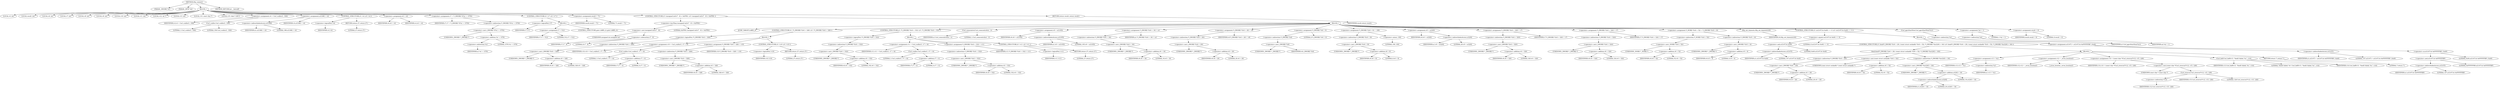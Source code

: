 digraph tftp_connect {  
"1000113" [label = "(METHOD,tftp_connect)" ]
"1000114" [label = "(PARAM,_DWORD *a1)" ]
"1000115" [label = "(PARAM,_BYTE *a2)" ]
"1000116" [label = "(BLOCK,,)" ]
"1000117" [label = "(LOCAL,v4: int)" ]
"1000118" [label = "(LOCAL,result: int)" ]
"1000119" [label = "(LOCAL,v6: int)" ]
"1000120" [label = "(LOCAL,v7: int)" ]
"1000121" [label = "(LOCAL,v8: int)" ]
"1000122" [label = "(LOCAL,v9: int)" ]
"1000123" [label = "(LOCAL,v10: int)" ]
"1000124" [label = "(LOCAL,v11: int)" ]
"1000125" [label = "(LOCAL,v12: int *)" ]
"1000126" [label = "(LOCAL,v13: int)" ]
"1000127" [label = "(LOCAL,v14: const char *)" ]
"1000128" [label = "(LOCAL,v15: char [ 128 ])" ]
"1000129" [label = "(<operator>.assignment,v4 = Curl_ccalloc(1, 336))" ]
"1000130" [label = "(IDENTIFIER,v4,v4 = Curl_ccalloc(1, 336))" ]
"1000131" [label = "(Curl_ccalloc,Curl_ccalloc(1, 336))" ]
"1000132" [label = "(LITERAL,1,Curl_ccalloc(1, 336))" ]
"1000133" [label = "(LITERAL,336,Curl_ccalloc(1, 336))" ]
"1000134" [label = "(<operator>.assignment,a1[188] = v4)" ]
"1000135" [label = "(<operator>.indirectIndexAccess,a1[188])" ]
"1000136" [label = "(IDENTIFIER,a1,a1[188] = v4)" ]
"1000137" [label = "(LITERAL,188,a1[188] = v4)" ]
"1000138" [label = "(IDENTIFIER,v4,a1[188] = v4)" ]
"1000139" [label = "(CONTROL_STRUCTURE,if ( !v4 ),if ( !v4 ))" ]
"1000140" [label = "(<operator>.logicalNot,!v4)" ]
"1000141" [label = "(IDENTIFIER,v4,!v4)" ]
"1000142" [label = "(RETURN,return 27;,return 27;)" ]
"1000143" [label = "(LITERAL,27,return 27;)" ]
"1000144" [label = "(<operator>.assignment,v6 = v4)" ]
"1000145" [label = "(IDENTIFIER,v6,v6 = v4)" ]
"1000146" [label = "(IDENTIFIER,v4,v6 = v4)" ]
"1000147" [label = "(<operator>.assignment,v7 = *(_DWORD *)(*a1 + 1576))" ]
"1000148" [label = "(IDENTIFIER,v7,v7 = *(_DWORD *)(*a1 + 1576))" ]
"1000149" [label = "(<operator>.indirection,*(_DWORD *)(*a1 + 1576))" ]
"1000150" [label = "(<operator>.cast,(_DWORD *)(*a1 + 1576))" ]
"1000151" [label = "(UNKNOWN,_DWORD *,_DWORD *)" ]
"1000152" [label = "(<operator>.addition,*a1 + 1576)" ]
"1000153" [label = "(<operator>.indirection,*a1)" ]
"1000154" [label = "(IDENTIFIER,a1,*a1 + 1576)" ]
"1000155" [label = "(LITERAL,1576,*a1 + 1576)" ]
"1000156" [label = "(CONTROL_STRUCTURE,if ( !v7 ),if ( !v7 ))" ]
"1000157" [label = "(<operator>.logicalNot,!v7)" ]
"1000158" [label = "(IDENTIFIER,v7,!v7)" ]
"1000159" [label = "(BLOCK,,)" ]
"1000160" [label = "(<operator>.assignment,v7 = 512)" ]
"1000161" [label = "(IDENTIFIER,v7,v7 = 512)" ]
"1000162" [label = "(LITERAL,512,v7 = 512)" ]
"1000163" [label = "(CONTROL_STRUCTURE,goto LABEL_6;,goto LABEL_6;)" ]
"1000164" [label = "(<operator>.assignment,result = 71)" ]
"1000165" [label = "(IDENTIFIER,result,result = 71)" ]
"1000166" [label = "(LITERAL,71,result = 71)" ]
"1000167" [label = "(CONTROL_STRUCTURE,if ( (unsigned int)(v7 - 8) < 0xFFB1 ),if ( (unsigned int)(v7 - 8) < 0xFFB1 ))" ]
"1000168" [label = "(<operator>.lessThan,(unsigned int)(v7 - 8) < 0xFFB1)" ]
"1000169" [label = "(<operator>.cast,(unsigned int)(v7 - 8))" ]
"1000170" [label = "(UNKNOWN,unsigned int,unsigned int)" ]
"1000171" [label = "(<operator>.subtraction,v7 - 8)" ]
"1000172" [label = "(IDENTIFIER,v7,v7 - 8)" ]
"1000173" [label = "(LITERAL,8,v7 - 8)" ]
"1000174" [label = "(LITERAL,0xFFB1,(unsigned int)(v7 - 8) < 0xFFB1)" ]
"1000175" [label = "(BLOCK,,)" ]
"1000176" [label = "(JUMP_TARGET,LABEL_6)" ]
"1000177" [label = "(CONTROL_STRUCTURE,if ( !*(_DWORD *)(v6 + 328) ),if ( !*(_DWORD *)(v6 + 328) ))" ]
"1000178" [label = "(<operator>.logicalNot,!*(_DWORD *)(v6 + 328))" ]
"1000179" [label = "(<operator>.indirection,*(_DWORD *)(v6 + 328))" ]
"1000180" [label = "(<operator>.cast,(_DWORD *)(v6 + 328))" ]
"1000181" [label = "(UNKNOWN,_DWORD *,_DWORD *)" ]
"1000182" [label = "(<operator>.addition,v6 + 328)" ]
"1000183" [label = "(IDENTIFIER,v6,v6 + 328)" ]
"1000184" [label = "(LITERAL,328,v6 + 328)" ]
"1000185" [label = "(BLOCK,,)" ]
"1000186" [label = "(<operator>.assignment,v10 = Curl_ccalloc(1, v7 + 4))" ]
"1000187" [label = "(IDENTIFIER,v10,v10 = Curl_ccalloc(1, v7 + 4))" ]
"1000188" [label = "(Curl_ccalloc,Curl_ccalloc(1, v7 + 4))" ]
"1000189" [label = "(LITERAL,1,Curl_ccalloc(1, v7 + 4))" ]
"1000190" [label = "(<operator>.addition,v7 + 4)" ]
"1000191" [label = "(IDENTIFIER,v7,v7 + 4)" ]
"1000192" [label = "(LITERAL,4,v7 + 4)" ]
"1000193" [label = "(<operator>.assignment,*(_DWORD *)(v6 + 328) = v10)" ]
"1000194" [label = "(<operator>.indirection,*(_DWORD *)(v6 + 328))" ]
"1000195" [label = "(<operator>.cast,(_DWORD *)(v6 + 328))" ]
"1000196" [label = "(UNKNOWN,_DWORD *,_DWORD *)" ]
"1000197" [label = "(<operator>.addition,v6 + 328)" ]
"1000198" [label = "(IDENTIFIER,v6,v6 + 328)" ]
"1000199" [label = "(LITERAL,328,v6 + 328)" ]
"1000200" [label = "(IDENTIFIER,v10,*(_DWORD *)(v6 + 328) = v10)" ]
"1000201" [label = "(CONTROL_STRUCTURE,if ( !v10 ),if ( !v10 ))" ]
"1000202" [label = "(<operator>.logicalNot,!v10)" ]
"1000203" [label = "(IDENTIFIER,v10,!v10)" ]
"1000204" [label = "(RETURN,return 27;,return 27;)" ]
"1000205" [label = "(LITERAL,27,return 27;)" ]
"1000206" [label = "(CONTROL_STRUCTURE,if ( !*(_DWORD *)(v6 + 332) ),if ( !*(_DWORD *)(v6 + 332) ))" ]
"1000207" [label = "(<operator>.logicalNot,!*(_DWORD *)(v6 + 332))" ]
"1000208" [label = "(<operator>.indirection,*(_DWORD *)(v6 + 332))" ]
"1000209" [label = "(<operator>.cast,(_DWORD *)(v6 + 332))" ]
"1000210" [label = "(UNKNOWN,_DWORD *,_DWORD *)" ]
"1000211" [label = "(<operator>.addition,v6 + 332)" ]
"1000212" [label = "(IDENTIFIER,v6,v6 + 332)" ]
"1000213" [label = "(LITERAL,332,v6 + 332)" ]
"1000214" [label = "(BLOCK,,)" ]
"1000215" [label = "(<operator>.assignment,v11 = Curl_ccalloc(1, v7 + 4))" ]
"1000216" [label = "(IDENTIFIER,v11,v11 = Curl_ccalloc(1, v7 + 4))" ]
"1000217" [label = "(Curl_ccalloc,Curl_ccalloc(1, v7 + 4))" ]
"1000218" [label = "(LITERAL,1,Curl_ccalloc(1, v7 + 4))" ]
"1000219" [label = "(<operator>.addition,v7 + 4)" ]
"1000220" [label = "(IDENTIFIER,v7,v7 + 4)" ]
"1000221" [label = "(LITERAL,4,v7 + 4)" ]
"1000222" [label = "(<operator>.assignment,*(_DWORD *)(v6 + 332) = v11)" ]
"1000223" [label = "(<operator>.indirection,*(_DWORD *)(v6 + 332))" ]
"1000224" [label = "(<operator>.cast,(_DWORD *)(v6 + 332))" ]
"1000225" [label = "(UNKNOWN,_DWORD *,_DWORD *)" ]
"1000226" [label = "(<operator>.addition,v6 + 332)" ]
"1000227" [label = "(IDENTIFIER,v6,v6 + 332)" ]
"1000228" [label = "(LITERAL,332,v6 + 332)" ]
"1000229" [label = "(IDENTIFIER,v11,*(_DWORD *)(v6 + 332) = v11)" ]
"1000230" [label = "(CONTROL_STRUCTURE,if ( !v11 ),if ( !v11 ))" ]
"1000231" [label = "(<operator>.logicalNot,!v11)" ]
"1000232" [label = "(IDENTIFIER,v11,!v11)" ]
"1000233" [label = "(RETURN,return 27;,return 27;)" ]
"1000234" [label = "(LITERAL,27,return 27;)" ]
"1000235" [label = "(Curl_conncontrol,Curl_conncontrol(a1, 1))" ]
"1000236" [label = "(IDENTIFIER,a1,Curl_conncontrol(a1, 1))" ]
"1000237" [label = "(LITERAL,1,Curl_conncontrol(a1, 1))" ]
"1000238" [label = "(<operator>.assignment,v8 = a1[105])" ]
"1000239" [label = "(IDENTIFIER,v8,v8 = a1[105])" ]
"1000240" [label = "(<operator>.indirectIndexAccess,a1[105])" ]
"1000241" [label = "(IDENTIFIER,a1,v8 = a1[105])" ]
"1000242" [label = "(LITERAL,105,v8 = a1[105])" ]
"1000243" [label = "(<operator>.assignment,*(_DWORD *)(v6 + 16) = a1)" ]
"1000244" [label = "(<operator>.indirection,*(_DWORD *)(v6 + 16))" ]
"1000245" [label = "(<operator>.cast,(_DWORD *)(v6 + 16))" ]
"1000246" [label = "(UNKNOWN,_DWORD *,_DWORD *)" ]
"1000247" [label = "(<operator>.addition,v6 + 16)" ]
"1000248" [label = "(IDENTIFIER,v6,v6 + 16)" ]
"1000249" [label = "(LITERAL,16,v6 + 16)" ]
"1000250" [label = "(IDENTIFIER,a1,*(_DWORD *)(v6 + 16) = a1)" ]
"1000251" [label = "(<operator>.assignment,*(_DWORD *)(v6 + 20) = v8)" ]
"1000252" [label = "(<operator>.indirection,*(_DWORD *)(v6 + 20))" ]
"1000253" [label = "(<operator>.cast,(_DWORD *)(v6 + 20))" ]
"1000254" [label = "(UNKNOWN,_DWORD *,_DWORD *)" ]
"1000255" [label = "(<operator>.addition,v6 + 20)" ]
"1000256" [label = "(IDENTIFIER,v6,v6 + 20)" ]
"1000257" [label = "(LITERAL,20,v6 + 20)" ]
"1000258" [label = "(IDENTIFIER,v8,*(_DWORD *)(v6 + 20) = v8)" ]
"1000259" [label = "(<operator>.assignment,*(_DWORD *)v6 = 0)" ]
"1000260" [label = "(<operator>.indirection,*(_DWORD *)v6)" ]
"1000261" [label = "(<operator>.cast,(_DWORD *)v6)" ]
"1000262" [label = "(UNKNOWN,_DWORD *,_DWORD *)" ]
"1000263" [label = "(IDENTIFIER,v6,(_DWORD *)v6)" ]
"1000264" [label = "(LITERAL,0,*(_DWORD *)v6 = 0)" ]
"1000265" [label = "(<operator>.assignment,*(_DWORD *)(v6 + 8) = -100)" ]
"1000266" [label = "(<operator>.indirection,*(_DWORD *)(v6 + 8))" ]
"1000267" [label = "(<operator>.cast,(_DWORD *)(v6 + 8))" ]
"1000268" [label = "(UNKNOWN,_DWORD *,_DWORD *)" ]
"1000269" [label = "(<operator>.addition,v6 + 8)" ]
"1000270" [label = "(IDENTIFIER,v6,v6 + 8)" ]
"1000271" [label = "(LITERAL,8,v6 + 8)" ]
"1000272" [label = "(<operator>.minus,-100)" ]
"1000273" [label = "(LITERAL,100,-100)" ]
"1000274" [label = "(<operator>.assignment,v9 = a1[20])" ]
"1000275" [label = "(IDENTIFIER,v9,v9 = a1[20])" ]
"1000276" [label = "(<operator>.indirectIndexAccess,a1[20])" ]
"1000277" [label = "(IDENTIFIER,a1,v9 = a1[20])" ]
"1000278" [label = "(LITERAL,20,v9 = a1[20])" ]
"1000279" [label = "(<operator>.assignment,*(_DWORD *)(v6 + 320) = v7)" ]
"1000280" [label = "(<operator>.indirection,*(_DWORD *)(v6 + 320))" ]
"1000281" [label = "(<operator>.cast,(_DWORD *)(v6 + 320))" ]
"1000282" [label = "(UNKNOWN,_DWORD *,_DWORD *)" ]
"1000283" [label = "(<operator>.addition,v6 + 320)" ]
"1000284" [label = "(IDENTIFIER,v6,v6 + 320)" ]
"1000285" [label = "(LITERAL,320,v6 + 320)" ]
"1000286" [label = "(IDENTIFIER,v7,*(_DWORD *)(v6 + 320) = v7)" ]
"1000287" [label = "(<operator>.assignment,*(_DWORD *)(v6 + 324) = v7)" ]
"1000288" [label = "(<operator>.indirection,*(_DWORD *)(v6 + 324))" ]
"1000289" [label = "(<operator>.cast,(_DWORD *)(v6 + 324))" ]
"1000290" [label = "(UNKNOWN,_DWORD *,_DWORD *)" ]
"1000291" [label = "(<operator>.addition,v6 + 324)" ]
"1000292" [label = "(IDENTIFIER,v6,v6 + 324)" ]
"1000293" [label = "(LITERAL,324,v6 + 324)" ]
"1000294" [label = "(IDENTIFIER,v7,*(_DWORD *)(v6 + 324) = v7)" ]
"1000295" [label = "(<operator>.assignment,*(_WORD *)(v6 + 52) = *(_DWORD *)(v9 + 4))" ]
"1000296" [label = "(<operator>.indirection,*(_WORD *)(v6 + 52))" ]
"1000297" [label = "(<operator>.cast,(_WORD *)(v6 + 52))" ]
"1000298" [label = "(UNKNOWN,_WORD *,_WORD *)" ]
"1000299" [label = "(<operator>.addition,v6 + 52)" ]
"1000300" [label = "(IDENTIFIER,v6,v6 + 52)" ]
"1000301" [label = "(LITERAL,52,v6 + 52)" ]
"1000302" [label = "(<operator>.indirection,*(_DWORD *)(v9 + 4))" ]
"1000303" [label = "(<operator>.cast,(_DWORD *)(v9 + 4))" ]
"1000304" [label = "(UNKNOWN,_DWORD *,_DWORD *)" ]
"1000305" [label = "(<operator>.addition,v9 + 4)" ]
"1000306" [label = "(IDENTIFIER,v9,v9 + 4)" ]
"1000307" [label = "(LITERAL,4,v9 + 4)" ]
"1000308" [label = "(tftp_set_timeouts,tftp_set_timeouts(v6))" ]
"1000309" [label = "(IDENTIFIER,v6,tftp_set_timeouts(v6))" ]
"1000310" [label = "(CONTROL_STRUCTURE,if ( (a1[147] & 0x40) == 0 ),if ( (a1[147] & 0x40) == 0 ))" ]
"1000311" [label = "(<operator>.equals,(a1[147] & 0x40) == 0)" ]
"1000312" [label = "(<operator>.and,a1[147] & 0x40)" ]
"1000313" [label = "(<operator>.indirectIndexAccess,a1[147])" ]
"1000314" [label = "(IDENTIFIER,a1,a1[147] & 0x40)" ]
"1000315" [label = "(LITERAL,147,a1[147] & 0x40)" ]
"1000316" [label = "(LITERAL,0x40,a1[147] & 0x40)" ]
"1000317" [label = "(LITERAL,0,(a1[147] & 0x40) == 0)" ]
"1000318" [label = "(BLOCK,,)" ]
"1000319" [label = "(CONTROL_STRUCTURE,if ( bind(*(_DWORD *)(v6 + 20), (const struct sockaddr *)(v6 + 52), *(_DWORD *)(a1[20] + 16)) ),if ( bind(*(_DWORD *)(v6 + 20), (const struct sockaddr *)(v6 + 52), *(_DWORD *)(a1[20] + 16)) ))" ]
"1000320" [label = "(bind,bind(*(_DWORD *)(v6 + 20), (const struct sockaddr *)(v6 + 52), *(_DWORD *)(a1[20] + 16)))" ]
"1000321" [label = "(<operator>.indirection,*(_DWORD *)(v6 + 20))" ]
"1000322" [label = "(<operator>.cast,(_DWORD *)(v6 + 20))" ]
"1000323" [label = "(UNKNOWN,_DWORD *,_DWORD *)" ]
"1000324" [label = "(<operator>.addition,v6 + 20)" ]
"1000325" [label = "(IDENTIFIER,v6,v6 + 20)" ]
"1000326" [label = "(LITERAL,20,v6 + 20)" ]
"1000327" [label = "(<operator>.cast,(const struct sockaddr *)(v6 + 52))" ]
"1000328" [label = "(UNKNOWN,const struct sockaddr *,const struct sockaddr *)" ]
"1000329" [label = "(<operator>.addition,v6 + 52)" ]
"1000330" [label = "(IDENTIFIER,v6,v6 + 52)" ]
"1000331" [label = "(LITERAL,52,v6 + 52)" ]
"1000332" [label = "(<operator>.indirection,*(_DWORD *)(a1[20] + 16))" ]
"1000333" [label = "(<operator>.cast,(_DWORD *)(a1[20] + 16))" ]
"1000334" [label = "(UNKNOWN,_DWORD *,_DWORD *)" ]
"1000335" [label = "(<operator>.addition,a1[20] + 16)" ]
"1000336" [label = "(<operator>.indirectIndexAccess,a1[20])" ]
"1000337" [label = "(IDENTIFIER,a1,a1[20] + 16)" ]
"1000338" [label = "(LITERAL,20,a1[20] + 16)" ]
"1000339" [label = "(LITERAL,16,a1[20] + 16)" ]
"1000340" [label = "(BLOCK,,)" ]
"1000341" [label = "(<operator>.assignment,v13 = *a1)" ]
"1000342" [label = "(IDENTIFIER,v13,v13 = *a1)" ]
"1000343" [label = "(<operator>.indirection,*a1)" ]
"1000344" [label = "(IDENTIFIER,a1,v13 = *a1)" ]
"1000345" [label = "(<operator>.assignment,v12 = _errno_location())" ]
"1000346" [label = "(IDENTIFIER,v12,v12 = _errno_location())" ]
"1000347" [label = "(_errno_location,_errno_location())" ]
"1000348" [label = "(<operator>.assignment,v14 = (const char *)Curl_strerror(*v12, v15, 128))" ]
"1000349" [label = "(IDENTIFIER,v14,v14 = (const char *)Curl_strerror(*v12, v15, 128))" ]
"1000350" [label = "(<operator>.cast,(const char *)Curl_strerror(*v12, v15, 128))" ]
"1000351" [label = "(UNKNOWN,const char *,const char *)" ]
"1000352" [label = "(Curl_strerror,Curl_strerror(*v12, v15, 128))" ]
"1000353" [label = "(<operator>.indirection,*v12)" ]
"1000354" [label = "(IDENTIFIER,v12,Curl_strerror(*v12, v15, 128))" ]
"1000355" [label = "(IDENTIFIER,v15,Curl_strerror(*v12, v15, 128))" ]
"1000356" [label = "(LITERAL,128,Curl_strerror(*v12, v15, 128))" ]
"1000357" [label = "(Curl_failf,Curl_failf(v13, \"bind() failed; %s\", v14))" ]
"1000358" [label = "(IDENTIFIER,v13,Curl_failf(v13, \"bind() failed; %s\", v14))" ]
"1000359" [label = "(LITERAL,\"bind() failed; %s\",Curl_failf(v13, \"bind() failed; %s\", v14))" ]
"1000360" [label = "(IDENTIFIER,v14,Curl_failf(v13, \"bind() failed; %s\", v14))" ]
"1000361" [label = "(RETURN,return 7;,return 7;)" ]
"1000362" [label = "(LITERAL,7,return 7;)" ]
"1000363" [label = "(<operator>.assignment,a1[147] = a1[147] & 0xFFFFFFBF | 0x40)" ]
"1000364" [label = "(<operator>.indirectIndexAccess,a1[147])" ]
"1000365" [label = "(IDENTIFIER,a1,a1[147] = a1[147] & 0xFFFFFFBF | 0x40)" ]
"1000366" [label = "(LITERAL,147,a1[147] = a1[147] & 0xFFFFFFBF | 0x40)" ]
"1000367" [label = "(<operator>.or,a1[147] & 0xFFFFFFBF | 0x40)" ]
"1000368" [label = "(<operator>.and,a1[147] & 0xFFFFFFBF)" ]
"1000369" [label = "(<operator>.indirectIndexAccess,a1[147])" ]
"1000370" [label = "(IDENTIFIER,a1,a1[147] & 0xFFFFFFBF)" ]
"1000371" [label = "(LITERAL,147,a1[147] & 0xFFFFFFBF)" ]
"1000372" [label = "(LITERAL,0xFFFFFFBF,a1[147] & 0xFFFFFFBF)" ]
"1000373" [label = "(LITERAL,0x40,a1[147] & 0xFFFFFFBF | 0x40)" ]
"1000374" [label = "(Curl_pgrsStartNow,Curl_pgrsStartNow(*a1))" ]
"1000375" [label = "(<operator>.indirection,*a1)" ]
"1000376" [label = "(IDENTIFIER,a1,Curl_pgrsStartNow(*a1))" ]
"1000377" [label = "(<operator>.assignment,*a2 = 1)" ]
"1000378" [label = "(<operator>.indirection,*a2)" ]
"1000379" [label = "(IDENTIFIER,a2,*a2 = 1)" ]
"1000380" [label = "(LITERAL,1,*a2 = 1)" ]
"1000381" [label = "(<operator>.assignment,result = 0)" ]
"1000382" [label = "(IDENTIFIER,result,result = 0)" ]
"1000383" [label = "(LITERAL,0,result = 0)" ]
"1000384" [label = "(RETURN,return result;,return result;)" ]
"1000385" [label = "(IDENTIFIER,result,return result;)" ]
"1000386" [label = "(METHOD_RETURN,int __fastcall)" ]
  "1000113" -> "1000114" 
  "1000113" -> "1000115" 
  "1000113" -> "1000116" 
  "1000113" -> "1000386" 
  "1000116" -> "1000117" 
  "1000116" -> "1000118" 
  "1000116" -> "1000119" 
  "1000116" -> "1000120" 
  "1000116" -> "1000121" 
  "1000116" -> "1000122" 
  "1000116" -> "1000123" 
  "1000116" -> "1000124" 
  "1000116" -> "1000125" 
  "1000116" -> "1000126" 
  "1000116" -> "1000127" 
  "1000116" -> "1000128" 
  "1000116" -> "1000129" 
  "1000116" -> "1000134" 
  "1000116" -> "1000139" 
  "1000116" -> "1000144" 
  "1000116" -> "1000147" 
  "1000116" -> "1000156" 
  "1000116" -> "1000164" 
  "1000116" -> "1000167" 
  "1000116" -> "1000384" 
  "1000129" -> "1000130" 
  "1000129" -> "1000131" 
  "1000131" -> "1000132" 
  "1000131" -> "1000133" 
  "1000134" -> "1000135" 
  "1000134" -> "1000138" 
  "1000135" -> "1000136" 
  "1000135" -> "1000137" 
  "1000139" -> "1000140" 
  "1000139" -> "1000142" 
  "1000140" -> "1000141" 
  "1000142" -> "1000143" 
  "1000144" -> "1000145" 
  "1000144" -> "1000146" 
  "1000147" -> "1000148" 
  "1000147" -> "1000149" 
  "1000149" -> "1000150" 
  "1000150" -> "1000151" 
  "1000150" -> "1000152" 
  "1000152" -> "1000153" 
  "1000152" -> "1000155" 
  "1000153" -> "1000154" 
  "1000156" -> "1000157" 
  "1000156" -> "1000159" 
  "1000157" -> "1000158" 
  "1000159" -> "1000160" 
  "1000159" -> "1000163" 
  "1000160" -> "1000161" 
  "1000160" -> "1000162" 
  "1000164" -> "1000165" 
  "1000164" -> "1000166" 
  "1000167" -> "1000168" 
  "1000167" -> "1000175" 
  "1000168" -> "1000169" 
  "1000168" -> "1000174" 
  "1000169" -> "1000170" 
  "1000169" -> "1000171" 
  "1000171" -> "1000172" 
  "1000171" -> "1000173" 
  "1000175" -> "1000176" 
  "1000175" -> "1000177" 
  "1000175" -> "1000206" 
  "1000175" -> "1000235" 
  "1000175" -> "1000238" 
  "1000175" -> "1000243" 
  "1000175" -> "1000251" 
  "1000175" -> "1000259" 
  "1000175" -> "1000265" 
  "1000175" -> "1000274" 
  "1000175" -> "1000279" 
  "1000175" -> "1000287" 
  "1000175" -> "1000295" 
  "1000175" -> "1000308" 
  "1000175" -> "1000310" 
  "1000175" -> "1000374" 
  "1000175" -> "1000377" 
  "1000175" -> "1000381" 
  "1000177" -> "1000178" 
  "1000177" -> "1000185" 
  "1000178" -> "1000179" 
  "1000179" -> "1000180" 
  "1000180" -> "1000181" 
  "1000180" -> "1000182" 
  "1000182" -> "1000183" 
  "1000182" -> "1000184" 
  "1000185" -> "1000186" 
  "1000185" -> "1000193" 
  "1000185" -> "1000201" 
  "1000186" -> "1000187" 
  "1000186" -> "1000188" 
  "1000188" -> "1000189" 
  "1000188" -> "1000190" 
  "1000190" -> "1000191" 
  "1000190" -> "1000192" 
  "1000193" -> "1000194" 
  "1000193" -> "1000200" 
  "1000194" -> "1000195" 
  "1000195" -> "1000196" 
  "1000195" -> "1000197" 
  "1000197" -> "1000198" 
  "1000197" -> "1000199" 
  "1000201" -> "1000202" 
  "1000201" -> "1000204" 
  "1000202" -> "1000203" 
  "1000204" -> "1000205" 
  "1000206" -> "1000207" 
  "1000206" -> "1000214" 
  "1000207" -> "1000208" 
  "1000208" -> "1000209" 
  "1000209" -> "1000210" 
  "1000209" -> "1000211" 
  "1000211" -> "1000212" 
  "1000211" -> "1000213" 
  "1000214" -> "1000215" 
  "1000214" -> "1000222" 
  "1000214" -> "1000230" 
  "1000215" -> "1000216" 
  "1000215" -> "1000217" 
  "1000217" -> "1000218" 
  "1000217" -> "1000219" 
  "1000219" -> "1000220" 
  "1000219" -> "1000221" 
  "1000222" -> "1000223" 
  "1000222" -> "1000229" 
  "1000223" -> "1000224" 
  "1000224" -> "1000225" 
  "1000224" -> "1000226" 
  "1000226" -> "1000227" 
  "1000226" -> "1000228" 
  "1000230" -> "1000231" 
  "1000230" -> "1000233" 
  "1000231" -> "1000232" 
  "1000233" -> "1000234" 
  "1000235" -> "1000236" 
  "1000235" -> "1000237" 
  "1000238" -> "1000239" 
  "1000238" -> "1000240" 
  "1000240" -> "1000241" 
  "1000240" -> "1000242" 
  "1000243" -> "1000244" 
  "1000243" -> "1000250" 
  "1000244" -> "1000245" 
  "1000245" -> "1000246" 
  "1000245" -> "1000247" 
  "1000247" -> "1000248" 
  "1000247" -> "1000249" 
  "1000251" -> "1000252" 
  "1000251" -> "1000258" 
  "1000252" -> "1000253" 
  "1000253" -> "1000254" 
  "1000253" -> "1000255" 
  "1000255" -> "1000256" 
  "1000255" -> "1000257" 
  "1000259" -> "1000260" 
  "1000259" -> "1000264" 
  "1000260" -> "1000261" 
  "1000261" -> "1000262" 
  "1000261" -> "1000263" 
  "1000265" -> "1000266" 
  "1000265" -> "1000272" 
  "1000266" -> "1000267" 
  "1000267" -> "1000268" 
  "1000267" -> "1000269" 
  "1000269" -> "1000270" 
  "1000269" -> "1000271" 
  "1000272" -> "1000273" 
  "1000274" -> "1000275" 
  "1000274" -> "1000276" 
  "1000276" -> "1000277" 
  "1000276" -> "1000278" 
  "1000279" -> "1000280" 
  "1000279" -> "1000286" 
  "1000280" -> "1000281" 
  "1000281" -> "1000282" 
  "1000281" -> "1000283" 
  "1000283" -> "1000284" 
  "1000283" -> "1000285" 
  "1000287" -> "1000288" 
  "1000287" -> "1000294" 
  "1000288" -> "1000289" 
  "1000289" -> "1000290" 
  "1000289" -> "1000291" 
  "1000291" -> "1000292" 
  "1000291" -> "1000293" 
  "1000295" -> "1000296" 
  "1000295" -> "1000302" 
  "1000296" -> "1000297" 
  "1000297" -> "1000298" 
  "1000297" -> "1000299" 
  "1000299" -> "1000300" 
  "1000299" -> "1000301" 
  "1000302" -> "1000303" 
  "1000303" -> "1000304" 
  "1000303" -> "1000305" 
  "1000305" -> "1000306" 
  "1000305" -> "1000307" 
  "1000308" -> "1000309" 
  "1000310" -> "1000311" 
  "1000310" -> "1000318" 
  "1000311" -> "1000312" 
  "1000311" -> "1000317" 
  "1000312" -> "1000313" 
  "1000312" -> "1000316" 
  "1000313" -> "1000314" 
  "1000313" -> "1000315" 
  "1000318" -> "1000319" 
  "1000318" -> "1000363" 
  "1000319" -> "1000320" 
  "1000319" -> "1000340" 
  "1000320" -> "1000321" 
  "1000320" -> "1000327" 
  "1000320" -> "1000332" 
  "1000321" -> "1000322" 
  "1000322" -> "1000323" 
  "1000322" -> "1000324" 
  "1000324" -> "1000325" 
  "1000324" -> "1000326" 
  "1000327" -> "1000328" 
  "1000327" -> "1000329" 
  "1000329" -> "1000330" 
  "1000329" -> "1000331" 
  "1000332" -> "1000333" 
  "1000333" -> "1000334" 
  "1000333" -> "1000335" 
  "1000335" -> "1000336" 
  "1000335" -> "1000339" 
  "1000336" -> "1000337" 
  "1000336" -> "1000338" 
  "1000340" -> "1000341" 
  "1000340" -> "1000345" 
  "1000340" -> "1000348" 
  "1000340" -> "1000357" 
  "1000340" -> "1000361" 
  "1000341" -> "1000342" 
  "1000341" -> "1000343" 
  "1000343" -> "1000344" 
  "1000345" -> "1000346" 
  "1000345" -> "1000347" 
  "1000348" -> "1000349" 
  "1000348" -> "1000350" 
  "1000350" -> "1000351" 
  "1000350" -> "1000352" 
  "1000352" -> "1000353" 
  "1000352" -> "1000355" 
  "1000352" -> "1000356" 
  "1000353" -> "1000354" 
  "1000357" -> "1000358" 
  "1000357" -> "1000359" 
  "1000357" -> "1000360" 
  "1000361" -> "1000362" 
  "1000363" -> "1000364" 
  "1000363" -> "1000367" 
  "1000364" -> "1000365" 
  "1000364" -> "1000366" 
  "1000367" -> "1000368" 
  "1000367" -> "1000373" 
  "1000368" -> "1000369" 
  "1000368" -> "1000372" 
  "1000369" -> "1000370" 
  "1000369" -> "1000371" 
  "1000374" -> "1000375" 
  "1000375" -> "1000376" 
  "1000377" -> "1000378" 
  "1000377" -> "1000380" 
  "1000378" -> "1000379" 
  "1000381" -> "1000382" 
  "1000381" -> "1000383" 
  "1000384" -> "1000385" 
}
